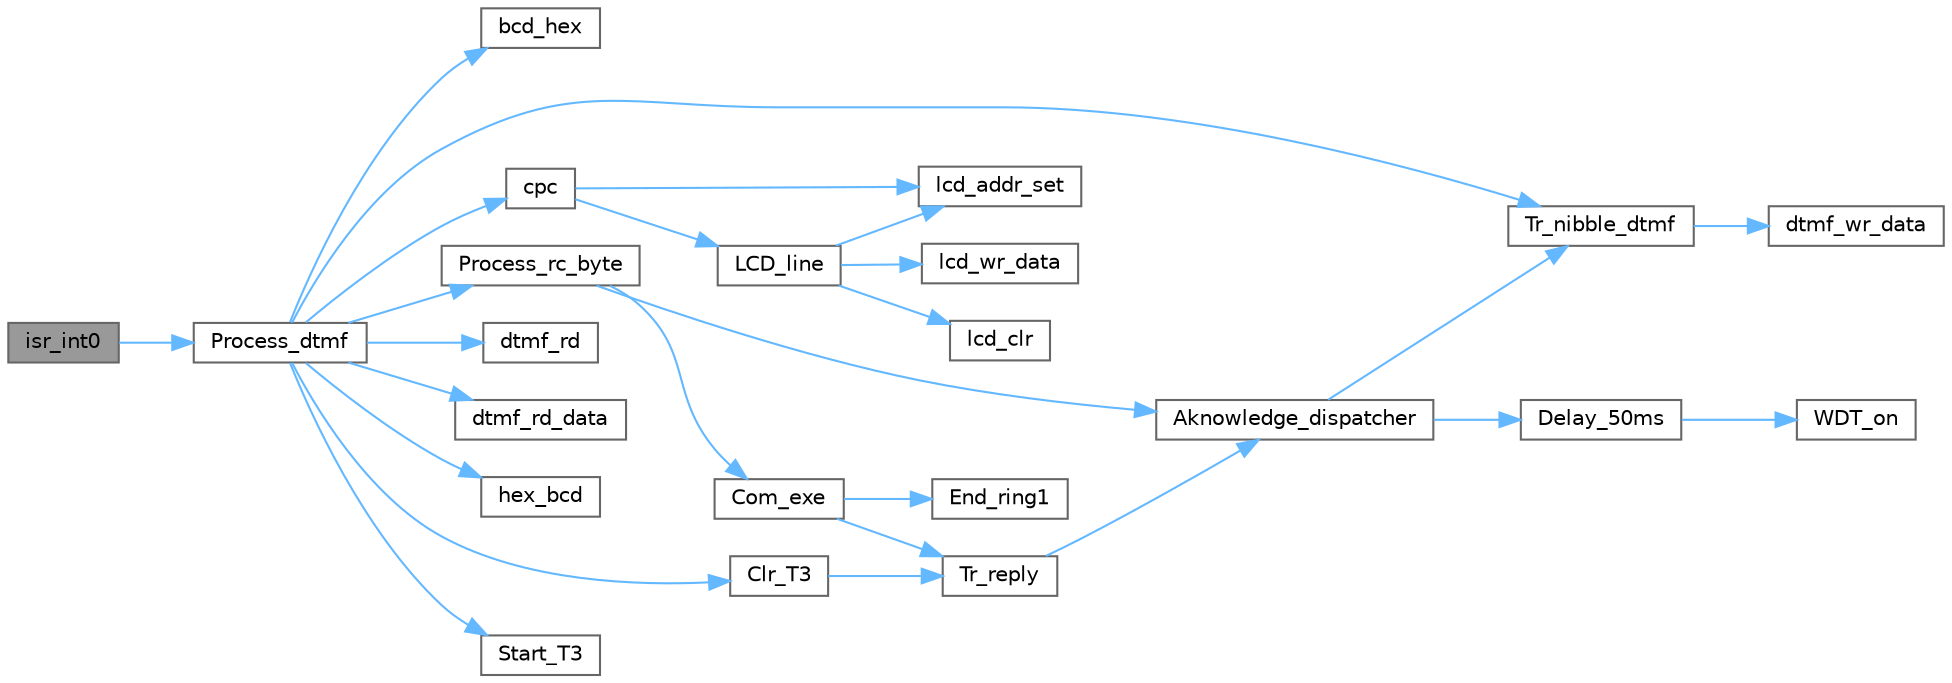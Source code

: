 digraph "isr_int0"
{
 // LATEX_PDF_SIZE
  bgcolor="transparent";
  edge [fontname=Helvetica,fontsize=10,labelfontname=Helvetica,labelfontsize=10];
  node [fontname=Helvetica,fontsize=10,shape=box,height=0.2,width=0.4];
  rankdir="LR";
  Node1 [label="isr_int0",height=0.2,width=0.4,color="gray40", fillcolor="grey60", style="filled", fontcolor="black",tooltip=" "];
  Node1 -> Node2 [color="steelblue1",style="solid"];
  Node2 [label="Process_dtmf",height=0.2,width=0.4,color="grey40", fillcolor="white", style="filled",URL="$_d_t_m_f_8c.html#a4f548c2e1f885779faa97ceeecda4ac2",tooltip=" "];
  Node2 -> Node3 [color="steelblue1",style="solid"];
  Node3 [label="bcd_hex",height=0.2,width=0.4,color="grey40", fillcolor="white", style="filled",URL="$_d_t_m_f_8c.html#ac070e4f50adfbeb0eabe5ed0be9990d7",tooltip=" "];
  Node2 -> Node4 [color="steelblue1",style="solid"];
  Node4 [label="Clr_T3",height=0.2,width=0.4,color="grey40", fillcolor="white", style="filled",URL="$_d_t_m_f_8c.html#a5af109580859f57795308f61d16da434",tooltip=" "];
  Node4 -> Node5 [color="steelblue1",style="solid"];
  Node5 [label="Tr_reply",height=0.2,width=0.4,color="grey40", fillcolor="white", style="filled",URL="$_d_t_m_f_8c.html#a43ae60faaa257b8076b27ffafe9b873d",tooltip=" "];
  Node5 -> Node6 [color="steelblue1",style="solid"];
  Node6 [label="Aknowledge_dispatcher",height=0.2,width=0.4,color="grey40", fillcolor="white", style="filled",URL="$_d_t_m_f_8c.html#a838e20428f0ccbc9a6c4188641b446c0",tooltip=" "];
  Node6 -> Node7 [color="steelblue1",style="solid"];
  Node7 [label="Delay_50ms",height=0.2,width=0.4,color="grey40", fillcolor="white", style="filled",URL="$_d_t_m_f_8c.html#aee8ae72a0d155039cbafb1583d25a3fc",tooltip=" "];
  Node7 -> Node8 [color="steelblue1",style="solid"];
  Node8 [label="WDT_on",height=0.2,width=0.4,color="grey40", fillcolor="white", style="filled",URL="$_t_o_8c.html#ac6eb02bcbf266ecb55e98a44c01181f7",tooltip=" "];
  Node6 -> Node9 [color="steelblue1",style="solid"];
  Node9 [label="Tr_nibble_dtmf",height=0.2,width=0.4,color="grey40", fillcolor="white", style="filled",URL="$_d_t_m_f_8c.html#a570a2914597cdbd787dc406df33c9ee3",tooltip=" "];
  Node9 -> Node10 [color="steelblue1",style="solid"];
  Node10 [label="dtmf_wr_data",height=0.2,width=0.4,color="grey40", fillcolor="white", style="filled",URL="$_t_o__s_8h.html#a6a6562ff9ff76cdb9e4a9e03bc59533f",tooltip=" "];
  Node2 -> Node11 [color="steelblue1",style="solid"];
  Node11 [label="cpc",height=0.2,width=0.4,color="grey40", fillcolor="white", style="filled",URL="$_t_o_8c.html#a44532739a7a2562c22008fe2ee4ccde5",tooltip=" "];
  Node11 -> Node12 [color="steelblue1",style="solid"];
  Node12 [label="lcd_addr_set",height=0.2,width=0.4,color="grey40", fillcolor="white", style="filled",URL="$_t_o__s_8h.html#afc2c56626b3e68ad2ff88fa07d8f082f",tooltip=" "];
  Node11 -> Node13 [color="steelblue1",style="solid"];
  Node13 [label="LCD_line",height=0.2,width=0.4,color="grey40", fillcolor="white", style="filled",URL="$_t_o_8c.html#aaefa7e4eeb8d02f570de2072a4a27ad6",tooltip=" "];
  Node13 -> Node12 [color="steelblue1",style="solid"];
  Node13 -> Node14 [color="steelblue1",style="solid"];
  Node14 [label="lcd_clr",height=0.2,width=0.4,color="grey40", fillcolor="white", style="filled",URL="$_t_o__s_8h.html#a33e140c8175d738415fb9c72e73a8cef",tooltip=" "];
  Node13 -> Node15 [color="steelblue1",style="solid"];
  Node15 [label="lcd_wr_data",height=0.2,width=0.4,color="grey40", fillcolor="white", style="filled",URL="$_t_o__s_8h.html#acec9a300c55f0aa1e03d760030d2fcfe",tooltip=" "];
  Node2 -> Node16 [color="steelblue1",style="solid"];
  Node16 [label="dtmf_rd",height=0.2,width=0.4,color="grey40", fillcolor="white", style="filled",URL="$_t_o__s_8h.html#a12dfc79517be39508048c62758d0ca21",tooltip=" "];
  Node2 -> Node17 [color="steelblue1",style="solid"];
  Node17 [label="dtmf_rd_data",height=0.2,width=0.4,color="grey40", fillcolor="white", style="filled",URL="$_t_o__s_8h.html#ad7fc54285cb6ee6ec7dd85a7d602f36a",tooltip=" "];
  Node2 -> Node18 [color="steelblue1",style="solid"];
  Node18 [label="hex_bcd",height=0.2,width=0.4,color="grey40", fillcolor="white", style="filled",URL="$_d_t_m_f_8c.html#aa83e4c2f736d0e2e4fc093cc6ddfb5f7",tooltip=" "];
  Node2 -> Node19 [color="steelblue1",style="solid"];
  Node19 [label="Process_rc_byte",height=0.2,width=0.4,color="grey40", fillcolor="white", style="filled",URL="$_d_t_m_f_8c.html#aa9c31f6c78820cda66ed03242d9b1c19",tooltip=" "];
  Node19 -> Node6 [color="steelblue1",style="solid"];
  Node19 -> Node20 [color="steelblue1",style="solid"];
  Node20 [label="Com_exe",height=0.2,width=0.4,color="grey40", fillcolor="white", style="filled",URL="$_d_t_m_f_8c.html#a526b85cf23c4c7ef482aa9414bb47a09",tooltip=" "];
  Node20 -> Node21 [color="steelblue1",style="solid"];
  Node21 [label="End_ring1",height=0.2,width=0.4,color="grey40", fillcolor="white", style="filled",URL="$_t_o_8c.html#a620a55e7e528dc4be290fc068f0dafcd",tooltip=" "];
  Node20 -> Node5 [color="steelblue1",style="solid"];
  Node2 -> Node22 [color="steelblue1",style="solid"];
  Node22 [label="Start_T3",height=0.2,width=0.4,color="grey40", fillcolor="white", style="filled",URL="$_d_t_m_f_8c.html#a08a8c49e4c4a5ab8a8b608f3e2650f58",tooltip=" "];
  Node2 -> Node9 [color="steelblue1",style="solid"];
}
